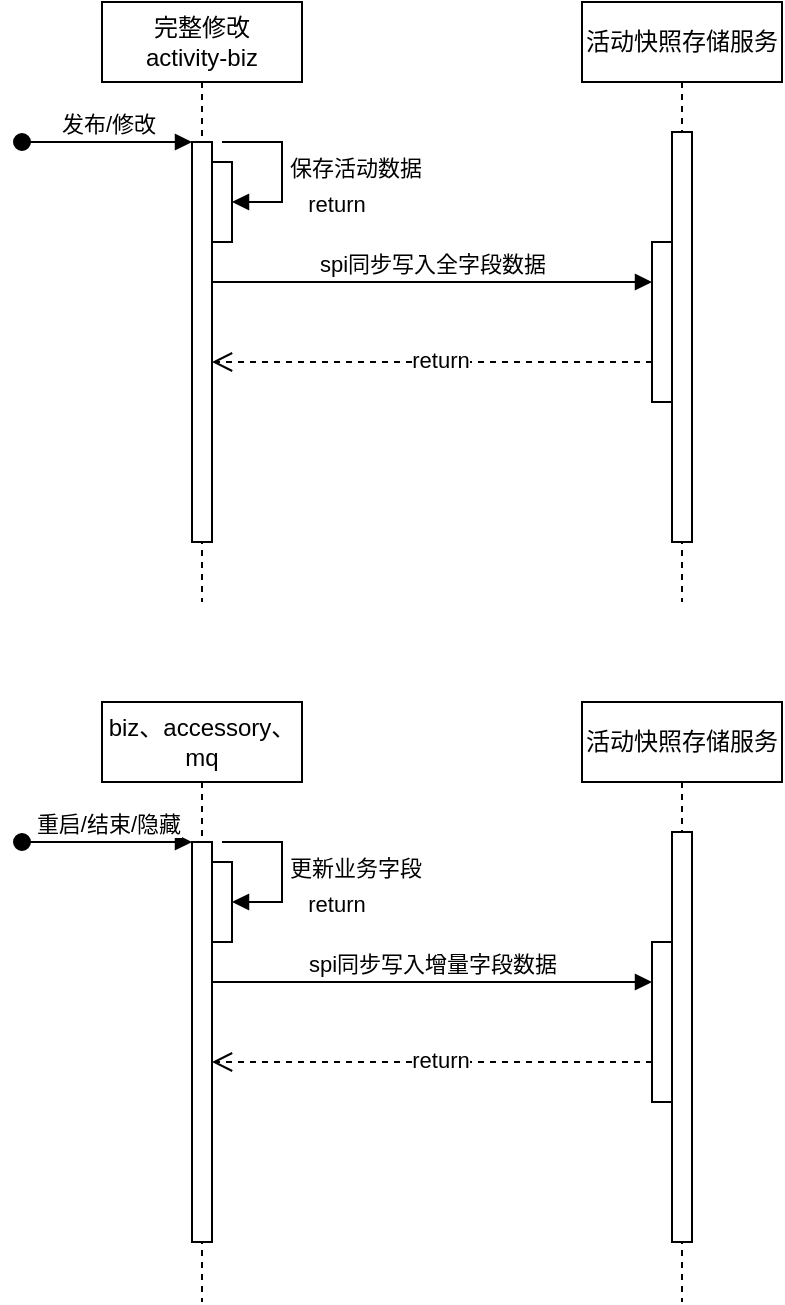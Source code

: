 <mxfile version="20.8.20" type="github">
  <diagram name="Page-1" id="2YBvvXClWsGukQMizWep">
    <mxGraphModel dx="1434" dy="764" grid="1" gridSize="10" guides="1" tooltips="1" connect="1" arrows="1" fold="1" page="1" pageScale="1" pageWidth="850" pageHeight="1100" math="0" shadow="0">
      <root>
        <mxCell id="0" />
        <mxCell id="1" parent="0" />
        <mxCell id="l9k2WkmSfrs8s9Qc9CKJ-1" value="完整修改&lt;br&gt;activity-biz" style="shape=umlLifeline;perimeter=lifelinePerimeter;whiteSpace=wrap;html=1;container=0;dropTarget=0;collapsible=0;recursiveResize=0;outlineConnect=0;portConstraint=eastwest;newEdgeStyle={&quot;edgeStyle&quot;:&quot;elbowEdgeStyle&quot;,&quot;elbow&quot;:&quot;vertical&quot;,&quot;curved&quot;:0,&quot;rounded&quot;:0};" vertex="1" parent="1">
          <mxGeometry x="120" y="20" width="100" height="300" as="geometry" />
        </mxCell>
        <mxCell id="l9k2WkmSfrs8s9Qc9CKJ-2" value="" style="html=1;points=[];perimeter=orthogonalPerimeter;outlineConnect=0;targetShapes=umlLifeline;portConstraint=eastwest;newEdgeStyle={&quot;edgeStyle&quot;:&quot;elbowEdgeStyle&quot;,&quot;elbow&quot;:&quot;vertical&quot;,&quot;curved&quot;:0,&quot;rounded&quot;:0};" vertex="1" parent="l9k2WkmSfrs8s9Qc9CKJ-1">
          <mxGeometry x="45" y="70" width="10" height="200" as="geometry" />
        </mxCell>
        <mxCell id="l9k2WkmSfrs8s9Qc9CKJ-3" value="发布/修改" style="html=1;verticalAlign=bottom;startArrow=oval;endArrow=block;startSize=8;edgeStyle=elbowEdgeStyle;elbow=vertical;curved=0;rounded=0;" edge="1" parent="l9k2WkmSfrs8s9Qc9CKJ-1" target="l9k2WkmSfrs8s9Qc9CKJ-2">
          <mxGeometry relative="1" as="geometry">
            <mxPoint x="-40" y="70" as="sourcePoint" />
            <mxPoint as="offset" />
          </mxGeometry>
        </mxCell>
        <mxCell id="l9k2WkmSfrs8s9Qc9CKJ-4" value="" style="html=1;points=[];perimeter=orthogonalPerimeter;outlineConnect=0;targetShapes=umlLifeline;portConstraint=eastwest;newEdgeStyle={&quot;edgeStyle&quot;:&quot;elbowEdgeStyle&quot;,&quot;elbow&quot;:&quot;vertical&quot;,&quot;curved&quot;:0,&quot;rounded&quot;:0};" vertex="1" parent="l9k2WkmSfrs8s9Qc9CKJ-1">
          <mxGeometry x="55" y="80" width="10" height="40" as="geometry" />
        </mxCell>
        <mxCell id="l9k2WkmSfrs8s9Qc9CKJ-5" value="保存活动数据" style="html=1;align=left;spacingLeft=2;endArrow=block;rounded=0;edgeStyle=orthogonalEdgeStyle;curved=0;rounded=0;" edge="1" parent="l9k2WkmSfrs8s9Qc9CKJ-1" target="l9k2WkmSfrs8s9Qc9CKJ-4">
          <mxGeometry relative="1" as="geometry">
            <mxPoint x="60" y="70" as="sourcePoint" />
            <Array as="points">
              <mxPoint x="90" y="100" />
            </Array>
          </mxGeometry>
        </mxCell>
        <mxCell id="l9k2WkmSfrs8s9Qc9CKJ-7" value="活动快照存储服务" style="shape=umlLifeline;perimeter=lifelinePerimeter;whiteSpace=wrap;html=1;container=0;dropTarget=0;collapsible=0;recursiveResize=0;outlineConnect=0;portConstraint=eastwest;newEdgeStyle={&quot;edgeStyle&quot;:&quot;elbowEdgeStyle&quot;,&quot;elbow&quot;:&quot;vertical&quot;,&quot;curved&quot;:0,&quot;rounded&quot;:0};" vertex="1" parent="1">
          <mxGeometry x="360" y="20" width="100" height="300" as="geometry" />
        </mxCell>
        <mxCell id="l9k2WkmSfrs8s9Qc9CKJ-8" value="" style="html=1;points=[];perimeter=orthogonalPerimeter;outlineConnect=0;targetShapes=umlLifeline;portConstraint=eastwest;newEdgeStyle={&quot;edgeStyle&quot;:&quot;elbowEdgeStyle&quot;,&quot;elbow&quot;:&quot;vertical&quot;,&quot;curved&quot;:0,&quot;rounded&quot;:0};" vertex="1" parent="l9k2WkmSfrs8s9Qc9CKJ-7">
          <mxGeometry x="45" y="65" width="10" height="205" as="geometry" />
        </mxCell>
        <mxCell id="l9k2WkmSfrs8s9Qc9CKJ-20" value="" style="html=1;points=[];perimeter=orthogonalPerimeter;outlineConnect=0;targetShapes=umlLifeline;portConstraint=eastwest;newEdgeStyle={&quot;edgeStyle&quot;:&quot;elbowEdgeStyle&quot;,&quot;elbow&quot;:&quot;vertical&quot;,&quot;curved&quot;:0,&quot;rounded&quot;:0};" vertex="1" parent="l9k2WkmSfrs8s9Qc9CKJ-7">
          <mxGeometry x="35" y="120" width="10" height="80" as="geometry" />
        </mxCell>
        <mxCell id="l9k2WkmSfrs8s9Qc9CKJ-17" value="spi同步写入全字段数据" style="html=1;verticalAlign=bottom;endArrow=block;edgeStyle=elbowEdgeStyle;elbow=vertical;curved=0;rounded=0;" edge="1" parent="1" source="l9k2WkmSfrs8s9Qc9CKJ-2" target="l9k2WkmSfrs8s9Qc9CKJ-20">
          <mxGeometry relative="1" as="geometry">
            <mxPoint x="170" y="160" as="sourcePoint" />
            <Array as="points">
              <mxPoint x="380" y="160" />
            </Array>
            <mxPoint x="395" y="160" as="targetPoint" />
            <mxPoint as="offset" />
          </mxGeometry>
        </mxCell>
        <mxCell id="l9k2WkmSfrs8s9Qc9CKJ-18" value="return" style="html=1;verticalAlign=bottom;endArrow=open;dashed=1;endSize=8;edgeStyle=elbowEdgeStyle;elbow=vertical;curved=0;rounded=0;" edge="1" parent="1" source="l9k2WkmSfrs8s9Qc9CKJ-20" target="l9k2WkmSfrs8s9Qc9CKJ-2">
          <mxGeometry x="0.442" y="-70" relative="1" as="geometry">
            <mxPoint x="190" y="200" as="targetPoint" />
            <Array as="points">
              <mxPoint x="340" y="200" />
              <mxPoint x="370" y="270" />
            </Array>
            <mxPoint as="offset" />
            <mxPoint x="380" y="200" as="sourcePoint" />
          </mxGeometry>
        </mxCell>
        <mxCell id="l9k2WkmSfrs8s9Qc9CKJ-19" value="return" style="edgeLabel;html=1;align=center;verticalAlign=middle;resizable=0;points=[];" vertex="1" connectable="0" parent="l9k2WkmSfrs8s9Qc9CKJ-18">
          <mxGeometry x="-0.031" y="-1" relative="1" as="geometry">
            <mxPoint as="offset" />
          </mxGeometry>
        </mxCell>
        <mxCell id="l9k2WkmSfrs8s9Qc9CKJ-24" value="biz、accessory、mq" style="shape=umlLifeline;perimeter=lifelinePerimeter;whiteSpace=wrap;html=1;container=0;dropTarget=0;collapsible=0;recursiveResize=0;outlineConnect=0;portConstraint=eastwest;newEdgeStyle={&quot;edgeStyle&quot;:&quot;elbowEdgeStyle&quot;,&quot;elbow&quot;:&quot;vertical&quot;,&quot;curved&quot;:0,&quot;rounded&quot;:0};" vertex="1" parent="1">
          <mxGeometry x="120" y="370" width="100" height="300" as="geometry" />
        </mxCell>
        <mxCell id="l9k2WkmSfrs8s9Qc9CKJ-25" value="" style="html=1;points=[];perimeter=orthogonalPerimeter;outlineConnect=0;targetShapes=umlLifeline;portConstraint=eastwest;newEdgeStyle={&quot;edgeStyle&quot;:&quot;elbowEdgeStyle&quot;,&quot;elbow&quot;:&quot;vertical&quot;,&quot;curved&quot;:0,&quot;rounded&quot;:0};" vertex="1" parent="l9k2WkmSfrs8s9Qc9CKJ-24">
          <mxGeometry x="45" y="70" width="10" height="200" as="geometry" />
        </mxCell>
        <mxCell id="l9k2WkmSfrs8s9Qc9CKJ-26" value="重启/结束/隐藏" style="html=1;verticalAlign=bottom;startArrow=oval;endArrow=block;startSize=8;edgeStyle=elbowEdgeStyle;elbow=vertical;curved=0;rounded=0;" edge="1" parent="l9k2WkmSfrs8s9Qc9CKJ-24" target="l9k2WkmSfrs8s9Qc9CKJ-25">
          <mxGeometry x="0.012" relative="1" as="geometry">
            <mxPoint x="-40" y="70" as="sourcePoint" />
            <mxPoint as="offset" />
          </mxGeometry>
        </mxCell>
        <mxCell id="l9k2WkmSfrs8s9Qc9CKJ-27" value="" style="html=1;points=[];perimeter=orthogonalPerimeter;outlineConnect=0;targetShapes=umlLifeline;portConstraint=eastwest;newEdgeStyle={&quot;edgeStyle&quot;:&quot;elbowEdgeStyle&quot;,&quot;elbow&quot;:&quot;vertical&quot;,&quot;curved&quot;:0,&quot;rounded&quot;:0};" vertex="1" parent="l9k2WkmSfrs8s9Qc9CKJ-24">
          <mxGeometry x="55" y="80" width="10" height="40" as="geometry" />
        </mxCell>
        <mxCell id="l9k2WkmSfrs8s9Qc9CKJ-28" value="更新业务字段" style="html=1;align=left;spacingLeft=2;endArrow=block;rounded=0;edgeStyle=orthogonalEdgeStyle;curved=0;rounded=0;" edge="1" parent="l9k2WkmSfrs8s9Qc9CKJ-24" target="l9k2WkmSfrs8s9Qc9CKJ-27">
          <mxGeometry relative="1" as="geometry">
            <mxPoint x="60" y="70" as="sourcePoint" />
            <Array as="points">
              <mxPoint x="90" y="100" />
            </Array>
          </mxGeometry>
        </mxCell>
        <mxCell id="l9k2WkmSfrs8s9Qc9CKJ-29" value="活动快照存储服务" style="shape=umlLifeline;perimeter=lifelinePerimeter;whiteSpace=wrap;html=1;container=0;dropTarget=0;collapsible=0;recursiveResize=0;outlineConnect=0;portConstraint=eastwest;newEdgeStyle={&quot;edgeStyle&quot;:&quot;elbowEdgeStyle&quot;,&quot;elbow&quot;:&quot;vertical&quot;,&quot;curved&quot;:0,&quot;rounded&quot;:0};" vertex="1" parent="1">
          <mxGeometry x="360" y="370" width="100" height="300" as="geometry" />
        </mxCell>
        <mxCell id="l9k2WkmSfrs8s9Qc9CKJ-30" value="" style="html=1;points=[];perimeter=orthogonalPerimeter;outlineConnect=0;targetShapes=umlLifeline;portConstraint=eastwest;newEdgeStyle={&quot;edgeStyle&quot;:&quot;elbowEdgeStyle&quot;,&quot;elbow&quot;:&quot;vertical&quot;,&quot;curved&quot;:0,&quot;rounded&quot;:0};" vertex="1" parent="l9k2WkmSfrs8s9Qc9CKJ-29">
          <mxGeometry x="45" y="65" width="10" height="205" as="geometry" />
        </mxCell>
        <mxCell id="l9k2WkmSfrs8s9Qc9CKJ-31" value="" style="html=1;points=[];perimeter=orthogonalPerimeter;outlineConnect=0;targetShapes=umlLifeline;portConstraint=eastwest;newEdgeStyle={&quot;edgeStyle&quot;:&quot;elbowEdgeStyle&quot;,&quot;elbow&quot;:&quot;vertical&quot;,&quot;curved&quot;:0,&quot;rounded&quot;:0};" vertex="1" parent="l9k2WkmSfrs8s9Qc9CKJ-29">
          <mxGeometry x="35" y="120" width="10" height="80" as="geometry" />
        </mxCell>
        <mxCell id="l9k2WkmSfrs8s9Qc9CKJ-32" value="spi同步写入增量字段数据" style="html=1;verticalAlign=bottom;endArrow=block;edgeStyle=elbowEdgeStyle;elbow=vertical;curved=0;rounded=0;" edge="1" parent="1" source="l9k2WkmSfrs8s9Qc9CKJ-25" target="l9k2WkmSfrs8s9Qc9CKJ-31">
          <mxGeometry relative="1" as="geometry">
            <mxPoint x="170" y="510" as="sourcePoint" />
            <Array as="points">
              <mxPoint x="380" y="510" />
            </Array>
            <mxPoint x="395" y="510" as="targetPoint" />
            <mxPoint as="offset" />
          </mxGeometry>
        </mxCell>
        <mxCell id="l9k2WkmSfrs8s9Qc9CKJ-33" value="return" style="html=1;verticalAlign=bottom;endArrow=open;dashed=1;endSize=8;edgeStyle=elbowEdgeStyle;elbow=vertical;curved=0;rounded=0;" edge="1" parent="1" source="l9k2WkmSfrs8s9Qc9CKJ-31" target="l9k2WkmSfrs8s9Qc9CKJ-25">
          <mxGeometry x="0.442" y="-70" relative="1" as="geometry">
            <mxPoint x="190" y="550" as="targetPoint" />
            <Array as="points">
              <mxPoint x="340" y="550" />
              <mxPoint x="370" y="620" />
            </Array>
            <mxPoint as="offset" />
            <mxPoint x="380" y="550" as="sourcePoint" />
          </mxGeometry>
        </mxCell>
        <mxCell id="l9k2WkmSfrs8s9Qc9CKJ-34" value="return" style="edgeLabel;html=1;align=center;verticalAlign=middle;resizable=0;points=[];" vertex="1" connectable="0" parent="l9k2WkmSfrs8s9Qc9CKJ-33">
          <mxGeometry x="-0.031" y="-1" relative="1" as="geometry">
            <mxPoint as="offset" />
          </mxGeometry>
        </mxCell>
      </root>
    </mxGraphModel>
  </diagram>
</mxfile>
